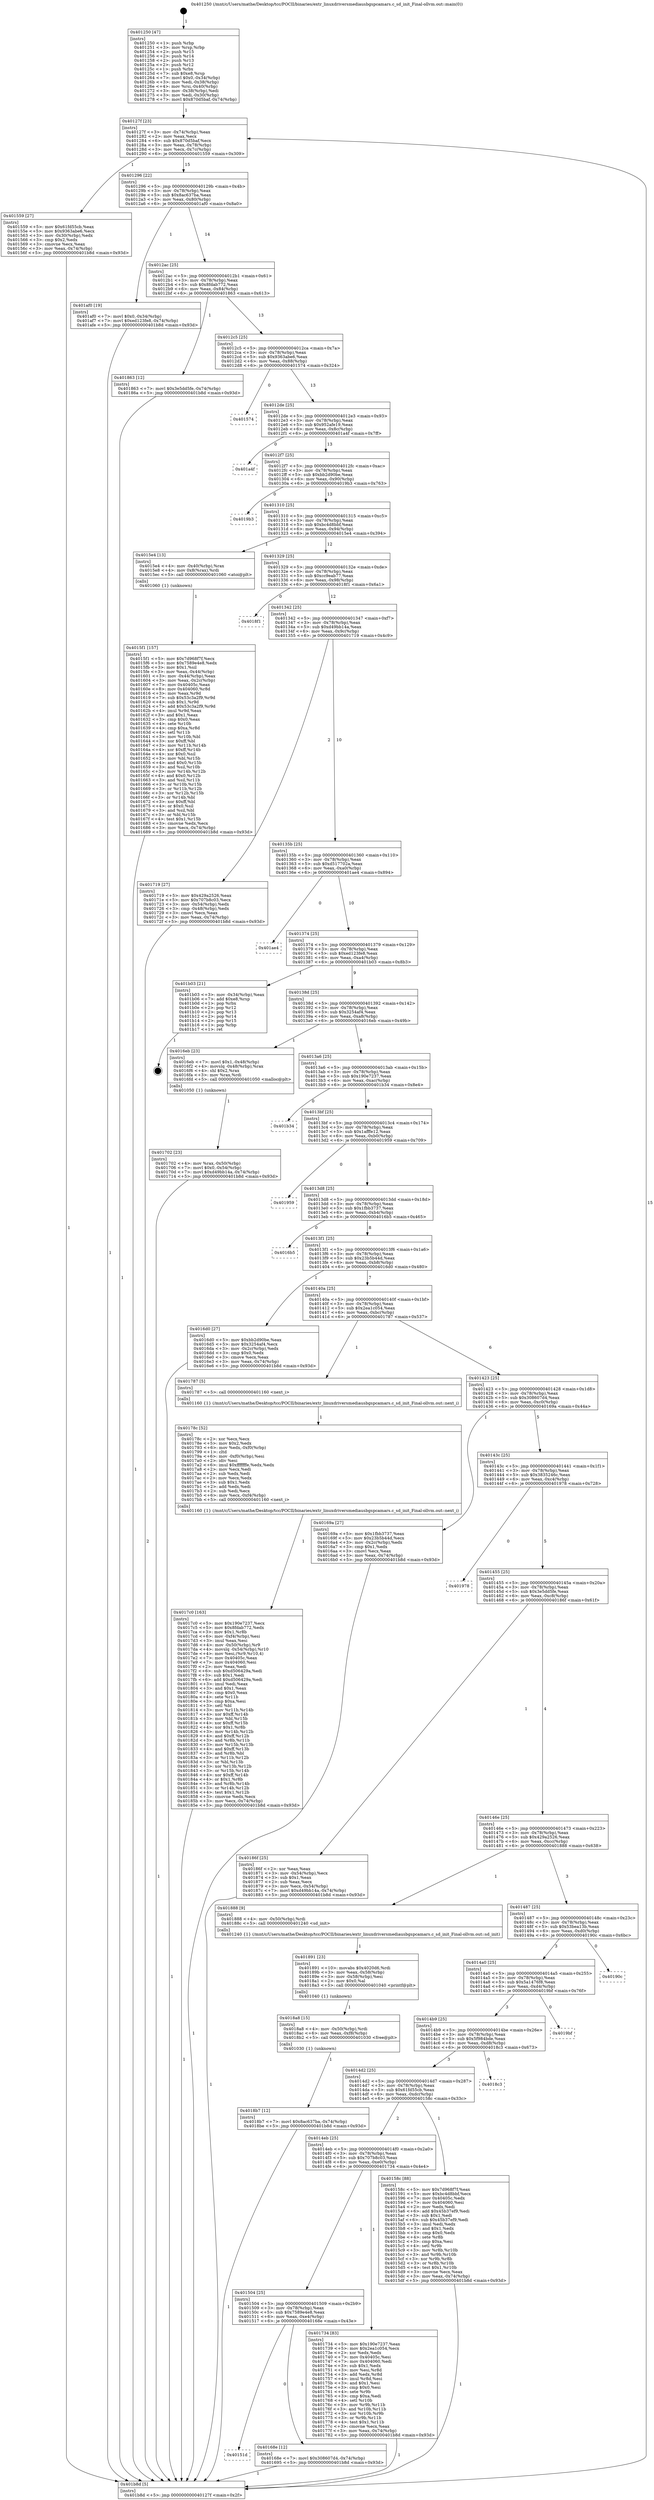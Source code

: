 digraph "0x401250" {
  label = "0x401250 (/mnt/c/Users/mathe/Desktop/tcc/POCII/binaries/extr_linuxdriversmediausbgspcamars.c_sd_init_Final-ollvm.out::main(0))"
  labelloc = "t"
  node[shape=record]

  Entry [label="",width=0.3,height=0.3,shape=circle,fillcolor=black,style=filled]
  "0x40127f" [label="{
     0x40127f [23]\l
     | [instrs]\l
     &nbsp;&nbsp;0x40127f \<+3\>: mov -0x74(%rbp),%eax\l
     &nbsp;&nbsp;0x401282 \<+2\>: mov %eax,%ecx\l
     &nbsp;&nbsp;0x401284 \<+6\>: sub $0x870d5baf,%ecx\l
     &nbsp;&nbsp;0x40128a \<+3\>: mov %eax,-0x78(%rbp)\l
     &nbsp;&nbsp;0x40128d \<+3\>: mov %ecx,-0x7c(%rbp)\l
     &nbsp;&nbsp;0x401290 \<+6\>: je 0000000000401559 \<main+0x309\>\l
  }"]
  "0x401559" [label="{
     0x401559 [27]\l
     | [instrs]\l
     &nbsp;&nbsp;0x401559 \<+5\>: mov $0x61fd55cb,%eax\l
     &nbsp;&nbsp;0x40155e \<+5\>: mov $0x9363abe6,%ecx\l
     &nbsp;&nbsp;0x401563 \<+3\>: mov -0x30(%rbp),%edx\l
     &nbsp;&nbsp;0x401566 \<+3\>: cmp $0x2,%edx\l
     &nbsp;&nbsp;0x401569 \<+3\>: cmovne %ecx,%eax\l
     &nbsp;&nbsp;0x40156c \<+3\>: mov %eax,-0x74(%rbp)\l
     &nbsp;&nbsp;0x40156f \<+5\>: jmp 0000000000401b8d \<main+0x93d\>\l
  }"]
  "0x401296" [label="{
     0x401296 [22]\l
     | [instrs]\l
     &nbsp;&nbsp;0x401296 \<+5\>: jmp 000000000040129b \<main+0x4b\>\l
     &nbsp;&nbsp;0x40129b \<+3\>: mov -0x78(%rbp),%eax\l
     &nbsp;&nbsp;0x40129e \<+5\>: sub $0x8ac637ba,%eax\l
     &nbsp;&nbsp;0x4012a3 \<+3\>: mov %eax,-0x80(%rbp)\l
     &nbsp;&nbsp;0x4012a6 \<+6\>: je 0000000000401af0 \<main+0x8a0\>\l
  }"]
  "0x401b8d" [label="{
     0x401b8d [5]\l
     | [instrs]\l
     &nbsp;&nbsp;0x401b8d \<+5\>: jmp 000000000040127f \<main+0x2f\>\l
  }"]
  "0x401250" [label="{
     0x401250 [47]\l
     | [instrs]\l
     &nbsp;&nbsp;0x401250 \<+1\>: push %rbp\l
     &nbsp;&nbsp;0x401251 \<+3\>: mov %rsp,%rbp\l
     &nbsp;&nbsp;0x401254 \<+2\>: push %r15\l
     &nbsp;&nbsp;0x401256 \<+2\>: push %r14\l
     &nbsp;&nbsp;0x401258 \<+2\>: push %r13\l
     &nbsp;&nbsp;0x40125a \<+2\>: push %r12\l
     &nbsp;&nbsp;0x40125c \<+1\>: push %rbx\l
     &nbsp;&nbsp;0x40125d \<+7\>: sub $0xe8,%rsp\l
     &nbsp;&nbsp;0x401264 \<+7\>: movl $0x0,-0x34(%rbp)\l
     &nbsp;&nbsp;0x40126b \<+3\>: mov %edi,-0x38(%rbp)\l
     &nbsp;&nbsp;0x40126e \<+4\>: mov %rsi,-0x40(%rbp)\l
     &nbsp;&nbsp;0x401272 \<+3\>: mov -0x38(%rbp),%edi\l
     &nbsp;&nbsp;0x401275 \<+3\>: mov %edi,-0x30(%rbp)\l
     &nbsp;&nbsp;0x401278 \<+7\>: movl $0x870d5baf,-0x74(%rbp)\l
  }"]
  Exit [label="",width=0.3,height=0.3,shape=circle,fillcolor=black,style=filled,peripheries=2]
  "0x401af0" [label="{
     0x401af0 [19]\l
     | [instrs]\l
     &nbsp;&nbsp;0x401af0 \<+7\>: movl $0x0,-0x34(%rbp)\l
     &nbsp;&nbsp;0x401af7 \<+7\>: movl $0xed123fe8,-0x74(%rbp)\l
     &nbsp;&nbsp;0x401afe \<+5\>: jmp 0000000000401b8d \<main+0x93d\>\l
  }"]
  "0x4012ac" [label="{
     0x4012ac [25]\l
     | [instrs]\l
     &nbsp;&nbsp;0x4012ac \<+5\>: jmp 00000000004012b1 \<main+0x61\>\l
     &nbsp;&nbsp;0x4012b1 \<+3\>: mov -0x78(%rbp),%eax\l
     &nbsp;&nbsp;0x4012b4 \<+5\>: sub $0x8fdab772,%eax\l
     &nbsp;&nbsp;0x4012b9 \<+6\>: mov %eax,-0x84(%rbp)\l
     &nbsp;&nbsp;0x4012bf \<+6\>: je 0000000000401863 \<main+0x613\>\l
  }"]
  "0x4018b7" [label="{
     0x4018b7 [12]\l
     | [instrs]\l
     &nbsp;&nbsp;0x4018b7 \<+7\>: movl $0x8ac637ba,-0x74(%rbp)\l
     &nbsp;&nbsp;0x4018be \<+5\>: jmp 0000000000401b8d \<main+0x93d\>\l
  }"]
  "0x401863" [label="{
     0x401863 [12]\l
     | [instrs]\l
     &nbsp;&nbsp;0x401863 \<+7\>: movl $0x3e5dd5fe,-0x74(%rbp)\l
     &nbsp;&nbsp;0x40186a \<+5\>: jmp 0000000000401b8d \<main+0x93d\>\l
  }"]
  "0x4012c5" [label="{
     0x4012c5 [25]\l
     | [instrs]\l
     &nbsp;&nbsp;0x4012c5 \<+5\>: jmp 00000000004012ca \<main+0x7a\>\l
     &nbsp;&nbsp;0x4012ca \<+3\>: mov -0x78(%rbp),%eax\l
     &nbsp;&nbsp;0x4012cd \<+5\>: sub $0x9363abe6,%eax\l
     &nbsp;&nbsp;0x4012d2 \<+6\>: mov %eax,-0x88(%rbp)\l
     &nbsp;&nbsp;0x4012d8 \<+6\>: je 0000000000401574 \<main+0x324\>\l
  }"]
  "0x4018a8" [label="{
     0x4018a8 [15]\l
     | [instrs]\l
     &nbsp;&nbsp;0x4018a8 \<+4\>: mov -0x50(%rbp),%rdi\l
     &nbsp;&nbsp;0x4018ac \<+6\>: mov %eax,-0xf8(%rbp)\l
     &nbsp;&nbsp;0x4018b2 \<+5\>: call 0000000000401030 \<free@plt\>\l
     | [calls]\l
     &nbsp;&nbsp;0x401030 \{1\} (unknown)\l
  }"]
  "0x401574" [label="{
     0x401574\l
  }", style=dashed]
  "0x4012de" [label="{
     0x4012de [25]\l
     | [instrs]\l
     &nbsp;&nbsp;0x4012de \<+5\>: jmp 00000000004012e3 \<main+0x93\>\l
     &nbsp;&nbsp;0x4012e3 \<+3\>: mov -0x78(%rbp),%eax\l
     &nbsp;&nbsp;0x4012e6 \<+5\>: sub $0x952afe19,%eax\l
     &nbsp;&nbsp;0x4012eb \<+6\>: mov %eax,-0x8c(%rbp)\l
     &nbsp;&nbsp;0x4012f1 \<+6\>: je 0000000000401a4f \<main+0x7ff\>\l
  }"]
  "0x401891" [label="{
     0x401891 [23]\l
     | [instrs]\l
     &nbsp;&nbsp;0x401891 \<+10\>: movabs $0x4020d6,%rdi\l
     &nbsp;&nbsp;0x40189b \<+3\>: mov %eax,-0x58(%rbp)\l
     &nbsp;&nbsp;0x40189e \<+3\>: mov -0x58(%rbp),%esi\l
     &nbsp;&nbsp;0x4018a1 \<+2\>: mov $0x0,%al\l
     &nbsp;&nbsp;0x4018a3 \<+5\>: call 0000000000401040 \<printf@plt\>\l
     | [calls]\l
     &nbsp;&nbsp;0x401040 \{1\} (unknown)\l
  }"]
  "0x401a4f" [label="{
     0x401a4f\l
  }", style=dashed]
  "0x4012f7" [label="{
     0x4012f7 [25]\l
     | [instrs]\l
     &nbsp;&nbsp;0x4012f7 \<+5\>: jmp 00000000004012fc \<main+0xac\>\l
     &nbsp;&nbsp;0x4012fc \<+3\>: mov -0x78(%rbp),%eax\l
     &nbsp;&nbsp;0x4012ff \<+5\>: sub $0xbb2d90be,%eax\l
     &nbsp;&nbsp;0x401304 \<+6\>: mov %eax,-0x90(%rbp)\l
     &nbsp;&nbsp;0x40130a \<+6\>: je 00000000004019b3 \<main+0x763\>\l
  }"]
  "0x4017c0" [label="{
     0x4017c0 [163]\l
     | [instrs]\l
     &nbsp;&nbsp;0x4017c0 \<+5\>: mov $0x190e7237,%ecx\l
     &nbsp;&nbsp;0x4017c5 \<+5\>: mov $0x8fdab772,%edx\l
     &nbsp;&nbsp;0x4017ca \<+3\>: mov $0x1,%r8b\l
     &nbsp;&nbsp;0x4017cd \<+6\>: mov -0xf4(%rbp),%esi\l
     &nbsp;&nbsp;0x4017d3 \<+3\>: imul %eax,%esi\l
     &nbsp;&nbsp;0x4017d6 \<+4\>: mov -0x50(%rbp),%r9\l
     &nbsp;&nbsp;0x4017da \<+4\>: movslq -0x54(%rbp),%r10\l
     &nbsp;&nbsp;0x4017de \<+4\>: mov %esi,(%r9,%r10,4)\l
     &nbsp;&nbsp;0x4017e2 \<+7\>: mov 0x40405c,%eax\l
     &nbsp;&nbsp;0x4017e9 \<+7\>: mov 0x404060,%esi\l
     &nbsp;&nbsp;0x4017f0 \<+2\>: mov %eax,%edi\l
     &nbsp;&nbsp;0x4017f2 \<+6\>: sub $0xd506429a,%edi\l
     &nbsp;&nbsp;0x4017f8 \<+3\>: sub $0x1,%edi\l
     &nbsp;&nbsp;0x4017fb \<+6\>: add $0xd506429a,%edi\l
     &nbsp;&nbsp;0x401801 \<+3\>: imul %edi,%eax\l
     &nbsp;&nbsp;0x401804 \<+3\>: and $0x1,%eax\l
     &nbsp;&nbsp;0x401807 \<+3\>: cmp $0x0,%eax\l
     &nbsp;&nbsp;0x40180a \<+4\>: sete %r11b\l
     &nbsp;&nbsp;0x40180e \<+3\>: cmp $0xa,%esi\l
     &nbsp;&nbsp;0x401811 \<+3\>: setl %bl\l
     &nbsp;&nbsp;0x401814 \<+3\>: mov %r11b,%r14b\l
     &nbsp;&nbsp;0x401817 \<+4\>: xor $0xff,%r14b\l
     &nbsp;&nbsp;0x40181b \<+3\>: mov %bl,%r15b\l
     &nbsp;&nbsp;0x40181e \<+4\>: xor $0xff,%r15b\l
     &nbsp;&nbsp;0x401822 \<+4\>: xor $0x1,%r8b\l
     &nbsp;&nbsp;0x401826 \<+3\>: mov %r14b,%r12b\l
     &nbsp;&nbsp;0x401829 \<+4\>: and $0xff,%r12b\l
     &nbsp;&nbsp;0x40182d \<+3\>: and %r8b,%r11b\l
     &nbsp;&nbsp;0x401830 \<+3\>: mov %r15b,%r13b\l
     &nbsp;&nbsp;0x401833 \<+4\>: and $0xff,%r13b\l
     &nbsp;&nbsp;0x401837 \<+3\>: and %r8b,%bl\l
     &nbsp;&nbsp;0x40183a \<+3\>: or %r11b,%r12b\l
     &nbsp;&nbsp;0x40183d \<+3\>: or %bl,%r13b\l
     &nbsp;&nbsp;0x401840 \<+3\>: xor %r13b,%r12b\l
     &nbsp;&nbsp;0x401843 \<+3\>: or %r15b,%r14b\l
     &nbsp;&nbsp;0x401846 \<+4\>: xor $0xff,%r14b\l
     &nbsp;&nbsp;0x40184a \<+4\>: or $0x1,%r8b\l
     &nbsp;&nbsp;0x40184e \<+3\>: and %r8b,%r14b\l
     &nbsp;&nbsp;0x401851 \<+3\>: or %r14b,%r12b\l
     &nbsp;&nbsp;0x401854 \<+4\>: test $0x1,%r12b\l
     &nbsp;&nbsp;0x401858 \<+3\>: cmovne %edx,%ecx\l
     &nbsp;&nbsp;0x40185b \<+3\>: mov %ecx,-0x74(%rbp)\l
     &nbsp;&nbsp;0x40185e \<+5\>: jmp 0000000000401b8d \<main+0x93d\>\l
  }"]
  "0x4019b3" [label="{
     0x4019b3\l
  }", style=dashed]
  "0x401310" [label="{
     0x401310 [25]\l
     | [instrs]\l
     &nbsp;&nbsp;0x401310 \<+5\>: jmp 0000000000401315 \<main+0xc5\>\l
     &nbsp;&nbsp;0x401315 \<+3\>: mov -0x78(%rbp),%eax\l
     &nbsp;&nbsp;0x401318 \<+5\>: sub $0xbc4d8bbf,%eax\l
     &nbsp;&nbsp;0x40131d \<+6\>: mov %eax,-0x94(%rbp)\l
     &nbsp;&nbsp;0x401323 \<+6\>: je 00000000004015e4 \<main+0x394\>\l
  }"]
  "0x40178c" [label="{
     0x40178c [52]\l
     | [instrs]\l
     &nbsp;&nbsp;0x40178c \<+2\>: xor %ecx,%ecx\l
     &nbsp;&nbsp;0x40178e \<+5\>: mov $0x2,%edx\l
     &nbsp;&nbsp;0x401793 \<+6\>: mov %edx,-0xf0(%rbp)\l
     &nbsp;&nbsp;0x401799 \<+1\>: cltd\l
     &nbsp;&nbsp;0x40179a \<+6\>: mov -0xf0(%rbp),%esi\l
     &nbsp;&nbsp;0x4017a0 \<+2\>: idiv %esi\l
     &nbsp;&nbsp;0x4017a2 \<+6\>: imul $0xfffffffe,%edx,%edx\l
     &nbsp;&nbsp;0x4017a8 \<+2\>: mov %ecx,%edi\l
     &nbsp;&nbsp;0x4017aa \<+2\>: sub %edx,%edi\l
     &nbsp;&nbsp;0x4017ac \<+2\>: mov %ecx,%edx\l
     &nbsp;&nbsp;0x4017ae \<+3\>: sub $0x1,%edx\l
     &nbsp;&nbsp;0x4017b1 \<+2\>: add %edx,%edi\l
     &nbsp;&nbsp;0x4017b3 \<+2\>: sub %edi,%ecx\l
     &nbsp;&nbsp;0x4017b5 \<+6\>: mov %ecx,-0xf4(%rbp)\l
     &nbsp;&nbsp;0x4017bb \<+5\>: call 0000000000401160 \<next_i\>\l
     | [calls]\l
     &nbsp;&nbsp;0x401160 \{1\} (/mnt/c/Users/mathe/Desktop/tcc/POCII/binaries/extr_linuxdriversmediausbgspcamars.c_sd_init_Final-ollvm.out::next_i)\l
  }"]
  "0x4015e4" [label="{
     0x4015e4 [13]\l
     | [instrs]\l
     &nbsp;&nbsp;0x4015e4 \<+4\>: mov -0x40(%rbp),%rax\l
     &nbsp;&nbsp;0x4015e8 \<+4\>: mov 0x8(%rax),%rdi\l
     &nbsp;&nbsp;0x4015ec \<+5\>: call 0000000000401060 \<atoi@plt\>\l
     | [calls]\l
     &nbsp;&nbsp;0x401060 \{1\} (unknown)\l
  }"]
  "0x401329" [label="{
     0x401329 [25]\l
     | [instrs]\l
     &nbsp;&nbsp;0x401329 \<+5\>: jmp 000000000040132e \<main+0xde\>\l
     &nbsp;&nbsp;0x40132e \<+3\>: mov -0x78(%rbp),%eax\l
     &nbsp;&nbsp;0x401331 \<+5\>: sub $0xcc9eab77,%eax\l
     &nbsp;&nbsp;0x401336 \<+6\>: mov %eax,-0x98(%rbp)\l
     &nbsp;&nbsp;0x40133c \<+6\>: je 00000000004018f1 \<main+0x6a1\>\l
  }"]
  "0x401702" [label="{
     0x401702 [23]\l
     | [instrs]\l
     &nbsp;&nbsp;0x401702 \<+4\>: mov %rax,-0x50(%rbp)\l
     &nbsp;&nbsp;0x401706 \<+7\>: movl $0x0,-0x54(%rbp)\l
     &nbsp;&nbsp;0x40170d \<+7\>: movl $0xd49bb14a,-0x74(%rbp)\l
     &nbsp;&nbsp;0x401714 \<+5\>: jmp 0000000000401b8d \<main+0x93d\>\l
  }"]
  "0x4018f1" [label="{
     0x4018f1\l
  }", style=dashed]
  "0x401342" [label="{
     0x401342 [25]\l
     | [instrs]\l
     &nbsp;&nbsp;0x401342 \<+5\>: jmp 0000000000401347 \<main+0xf7\>\l
     &nbsp;&nbsp;0x401347 \<+3\>: mov -0x78(%rbp),%eax\l
     &nbsp;&nbsp;0x40134a \<+5\>: sub $0xd49bb14a,%eax\l
     &nbsp;&nbsp;0x40134f \<+6\>: mov %eax,-0x9c(%rbp)\l
     &nbsp;&nbsp;0x401355 \<+6\>: je 0000000000401719 \<main+0x4c9\>\l
  }"]
  "0x40151d" [label="{
     0x40151d\l
  }", style=dashed]
  "0x401719" [label="{
     0x401719 [27]\l
     | [instrs]\l
     &nbsp;&nbsp;0x401719 \<+5\>: mov $0x429a2526,%eax\l
     &nbsp;&nbsp;0x40171e \<+5\>: mov $0x707b8c03,%ecx\l
     &nbsp;&nbsp;0x401723 \<+3\>: mov -0x54(%rbp),%edx\l
     &nbsp;&nbsp;0x401726 \<+3\>: cmp -0x48(%rbp),%edx\l
     &nbsp;&nbsp;0x401729 \<+3\>: cmovl %ecx,%eax\l
     &nbsp;&nbsp;0x40172c \<+3\>: mov %eax,-0x74(%rbp)\l
     &nbsp;&nbsp;0x40172f \<+5\>: jmp 0000000000401b8d \<main+0x93d\>\l
  }"]
  "0x40135b" [label="{
     0x40135b [25]\l
     | [instrs]\l
     &nbsp;&nbsp;0x40135b \<+5\>: jmp 0000000000401360 \<main+0x110\>\l
     &nbsp;&nbsp;0x401360 \<+3\>: mov -0x78(%rbp),%eax\l
     &nbsp;&nbsp;0x401363 \<+5\>: sub $0xd517702a,%eax\l
     &nbsp;&nbsp;0x401368 \<+6\>: mov %eax,-0xa0(%rbp)\l
     &nbsp;&nbsp;0x40136e \<+6\>: je 0000000000401ae4 \<main+0x894\>\l
  }"]
  "0x40168e" [label="{
     0x40168e [12]\l
     | [instrs]\l
     &nbsp;&nbsp;0x40168e \<+7\>: movl $0x308607d4,-0x74(%rbp)\l
     &nbsp;&nbsp;0x401695 \<+5\>: jmp 0000000000401b8d \<main+0x93d\>\l
  }"]
  "0x401ae4" [label="{
     0x401ae4\l
  }", style=dashed]
  "0x401374" [label="{
     0x401374 [25]\l
     | [instrs]\l
     &nbsp;&nbsp;0x401374 \<+5\>: jmp 0000000000401379 \<main+0x129\>\l
     &nbsp;&nbsp;0x401379 \<+3\>: mov -0x78(%rbp),%eax\l
     &nbsp;&nbsp;0x40137c \<+5\>: sub $0xed123fe8,%eax\l
     &nbsp;&nbsp;0x401381 \<+6\>: mov %eax,-0xa4(%rbp)\l
     &nbsp;&nbsp;0x401387 \<+6\>: je 0000000000401b03 \<main+0x8b3\>\l
  }"]
  "0x401504" [label="{
     0x401504 [25]\l
     | [instrs]\l
     &nbsp;&nbsp;0x401504 \<+5\>: jmp 0000000000401509 \<main+0x2b9\>\l
     &nbsp;&nbsp;0x401509 \<+3\>: mov -0x78(%rbp),%eax\l
     &nbsp;&nbsp;0x40150c \<+5\>: sub $0x7589e4e8,%eax\l
     &nbsp;&nbsp;0x401511 \<+6\>: mov %eax,-0xe4(%rbp)\l
     &nbsp;&nbsp;0x401517 \<+6\>: je 000000000040168e \<main+0x43e\>\l
  }"]
  "0x401b03" [label="{
     0x401b03 [21]\l
     | [instrs]\l
     &nbsp;&nbsp;0x401b03 \<+3\>: mov -0x34(%rbp),%eax\l
     &nbsp;&nbsp;0x401b06 \<+7\>: add $0xe8,%rsp\l
     &nbsp;&nbsp;0x401b0d \<+1\>: pop %rbx\l
     &nbsp;&nbsp;0x401b0e \<+2\>: pop %r12\l
     &nbsp;&nbsp;0x401b10 \<+2\>: pop %r13\l
     &nbsp;&nbsp;0x401b12 \<+2\>: pop %r14\l
     &nbsp;&nbsp;0x401b14 \<+2\>: pop %r15\l
     &nbsp;&nbsp;0x401b16 \<+1\>: pop %rbp\l
     &nbsp;&nbsp;0x401b17 \<+1\>: ret\l
  }"]
  "0x40138d" [label="{
     0x40138d [25]\l
     | [instrs]\l
     &nbsp;&nbsp;0x40138d \<+5\>: jmp 0000000000401392 \<main+0x142\>\l
     &nbsp;&nbsp;0x401392 \<+3\>: mov -0x78(%rbp),%eax\l
     &nbsp;&nbsp;0x401395 \<+5\>: sub $0x3254af4,%eax\l
     &nbsp;&nbsp;0x40139a \<+6\>: mov %eax,-0xa8(%rbp)\l
     &nbsp;&nbsp;0x4013a0 \<+6\>: je 00000000004016eb \<main+0x49b\>\l
  }"]
  "0x401734" [label="{
     0x401734 [83]\l
     | [instrs]\l
     &nbsp;&nbsp;0x401734 \<+5\>: mov $0x190e7237,%eax\l
     &nbsp;&nbsp;0x401739 \<+5\>: mov $0x2ea1c054,%ecx\l
     &nbsp;&nbsp;0x40173e \<+2\>: xor %edx,%edx\l
     &nbsp;&nbsp;0x401740 \<+7\>: mov 0x40405c,%esi\l
     &nbsp;&nbsp;0x401747 \<+7\>: mov 0x404060,%edi\l
     &nbsp;&nbsp;0x40174e \<+3\>: sub $0x1,%edx\l
     &nbsp;&nbsp;0x401751 \<+3\>: mov %esi,%r8d\l
     &nbsp;&nbsp;0x401754 \<+3\>: add %edx,%r8d\l
     &nbsp;&nbsp;0x401757 \<+4\>: imul %r8d,%esi\l
     &nbsp;&nbsp;0x40175b \<+3\>: and $0x1,%esi\l
     &nbsp;&nbsp;0x40175e \<+3\>: cmp $0x0,%esi\l
     &nbsp;&nbsp;0x401761 \<+4\>: sete %r9b\l
     &nbsp;&nbsp;0x401765 \<+3\>: cmp $0xa,%edi\l
     &nbsp;&nbsp;0x401768 \<+4\>: setl %r10b\l
     &nbsp;&nbsp;0x40176c \<+3\>: mov %r9b,%r11b\l
     &nbsp;&nbsp;0x40176f \<+3\>: and %r10b,%r11b\l
     &nbsp;&nbsp;0x401772 \<+3\>: xor %r10b,%r9b\l
     &nbsp;&nbsp;0x401775 \<+3\>: or %r9b,%r11b\l
     &nbsp;&nbsp;0x401778 \<+4\>: test $0x1,%r11b\l
     &nbsp;&nbsp;0x40177c \<+3\>: cmovne %ecx,%eax\l
     &nbsp;&nbsp;0x40177f \<+3\>: mov %eax,-0x74(%rbp)\l
     &nbsp;&nbsp;0x401782 \<+5\>: jmp 0000000000401b8d \<main+0x93d\>\l
  }"]
  "0x4016eb" [label="{
     0x4016eb [23]\l
     | [instrs]\l
     &nbsp;&nbsp;0x4016eb \<+7\>: movl $0x1,-0x48(%rbp)\l
     &nbsp;&nbsp;0x4016f2 \<+4\>: movslq -0x48(%rbp),%rax\l
     &nbsp;&nbsp;0x4016f6 \<+4\>: shl $0x2,%rax\l
     &nbsp;&nbsp;0x4016fa \<+3\>: mov %rax,%rdi\l
     &nbsp;&nbsp;0x4016fd \<+5\>: call 0000000000401050 \<malloc@plt\>\l
     | [calls]\l
     &nbsp;&nbsp;0x401050 \{1\} (unknown)\l
  }"]
  "0x4013a6" [label="{
     0x4013a6 [25]\l
     | [instrs]\l
     &nbsp;&nbsp;0x4013a6 \<+5\>: jmp 00000000004013ab \<main+0x15b\>\l
     &nbsp;&nbsp;0x4013ab \<+3\>: mov -0x78(%rbp),%eax\l
     &nbsp;&nbsp;0x4013ae \<+5\>: sub $0x190e7237,%eax\l
     &nbsp;&nbsp;0x4013b3 \<+6\>: mov %eax,-0xac(%rbp)\l
     &nbsp;&nbsp;0x4013b9 \<+6\>: je 0000000000401b34 \<main+0x8e4\>\l
  }"]
  "0x4015f1" [label="{
     0x4015f1 [157]\l
     | [instrs]\l
     &nbsp;&nbsp;0x4015f1 \<+5\>: mov $0x7d968f7f,%ecx\l
     &nbsp;&nbsp;0x4015f6 \<+5\>: mov $0x7589e4e8,%edx\l
     &nbsp;&nbsp;0x4015fb \<+3\>: mov $0x1,%sil\l
     &nbsp;&nbsp;0x4015fe \<+3\>: mov %eax,-0x44(%rbp)\l
     &nbsp;&nbsp;0x401601 \<+3\>: mov -0x44(%rbp),%eax\l
     &nbsp;&nbsp;0x401604 \<+3\>: mov %eax,-0x2c(%rbp)\l
     &nbsp;&nbsp;0x401607 \<+7\>: mov 0x40405c,%eax\l
     &nbsp;&nbsp;0x40160e \<+8\>: mov 0x404060,%r8d\l
     &nbsp;&nbsp;0x401616 \<+3\>: mov %eax,%r9d\l
     &nbsp;&nbsp;0x401619 \<+7\>: sub $0x53c3a2f9,%r9d\l
     &nbsp;&nbsp;0x401620 \<+4\>: sub $0x1,%r9d\l
     &nbsp;&nbsp;0x401624 \<+7\>: add $0x53c3a2f9,%r9d\l
     &nbsp;&nbsp;0x40162b \<+4\>: imul %r9d,%eax\l
     &nbsp;&nbsp;0x40162f \<+3\>: and $0x1,%eax\l
     &nbsp;&nbsp;0x401632 \<+3\>: cmp $0x0,%eax\l
     &nbsp;&nbsp;0x401635 \<+4\>: sete %r10b\l
     &nbsp;&nbsp;0x401639 \<+4\>: cmp $0xa,%r8d\l
     &nbsp;&nbsp;0x40163d \<+4\>: setl %r11b\l
     &nbsp;&nbsp;0x401641 \<+3\>: mov %r10b,%bl\l
     &nbsp;&nbsp;0x401644 \<+3\>: xor $0xff,%bl\l
     &nbsp;&nbsp;0x401647 \<+3\>: mov %r11b,%r14b\l
     &nbsp;&nbsp;0x40164a \<+4\>: xor $0xff,%r14b\l
     &nbsp;&nbsp;0x40164e \<+4\>: xor $0x0,%sil\l
     &nbsp;&nbsp;0x401652 \<+3\>: mov %bl,%r15b\l
     &nbsp;&nbsp;0x401655 \<+4\>: and $0x0,%r15b\l
     &nbsp;&nbsp;0x401659 \<+3\>: and %sil,%r10b\l
     &nbsp;&nbsp;0x40165c \<+3\>: mov %r14b,%r12b\l
     &nbsp;&nbsp;0x40165f \<+4\>: and $0x0,%r12b\l
     &nbsp;&nbsp;0x401663 \<+3\>: and %sil,%r11b\l
     &nbsp;&nbsp;0x401666 \<+3\>: or %r10b,%r15b\l
     &nbsp;&nbsp;0x401669 \<+3\>: or %r11b,%r12b\l
     &nbsp;&nbsp;0x40166c \<+3\>: xor %r12b,%r15b\l
     &nbsp;&nbsp;0x40166f \<+3\>: or %r14b,%bl\l
     &nbsp;&nbsp;0x401672 \<+3\>: xor $0xff,%bl\l
     &nbsp;&nbsp;0x401675 \<+4\>: or $0x0,%sil\l
     &nbsp;&nbsp;0x401679 \<+3\>: and %sil,%bl\l
     &nbsp;&nbsp;0x40167c \<+3\>: or %bl,%r15b\l
     &nbsp;&nbsp;0x40167f \<+4\>: test $0x1,%r15b\l
     &nbsp;&nbsp;0x401683 \<+3\>: cmovne %edx,%ecx\l
     &nbsp;&nbsp;0x401686 \<+3\>: mov %ecx,-0x74(%rbp)\l
     &nbsp;&nbsp;0x401689 \<+5\>: jmp 0000000000401b8d \<main+0x93d\>\l
  }"]
  "0x401b34" [label="{
     0x401b34\l
  }", style=dashed]
  "0x4013bf" [label="{
     0x4013bf [25]\l
     | [instrs]\l
     &nbsp;&nbsp;0x4013bf \<+5\>: jmp 00000000004013c4 \<main+0x174\>\l
     &nbsp;&nbsp;0x4013c4 \<+3\>: mov -0x78(%rbp),%eax\l
     &nbsp;&nbsp;0x4013c7 \<+5\>: sub $0x1afffe12,%eax\l
     &nbsp;&nbsp;0x4013cc \<+6\>: mov %eax,-0xb0(%rbp)\l
     &nbsp;&nbsp;0x4013d2 \<+6\>: je 0000000000401959 \<main+0x709\>\l
  }"]
  "0x4014eb" [label="{
     0x4014eb [25]\l
     | [instrs]\l
     &nbsp;&nbsp;0x4014eb \<+5\>: jmp 00000000004014f0 \<main+0x2a0\>\l
     &nbsp;&nbsp;0x4014f0 \<+3\>: mov -0x78(%rbp),%eax\l
     &nbsp;&nbsp;0x4014f3 \<+5\>: sub $0x707b8c03,%eax\l
     &nbsp;&nbsp;0x4014f8 \<+6\>: mov %eax,-0xe0(%rbp)\l
     &nbsp;&nbsp;0x4014fe \<+6\>: je 0000000000401734 \<main+0x4e4\>\l
  }"]
  "0x401959" [label="{
     0x401959\l
  }", style=dashed]
  "0x4013d8" [label="{
     0x4013d8 [25]\l
     | [instrs]\l
     &nbsp;&nbsp;0x4013d8 \<+5\>: jmp 00000000004013dd \<main+0x18d\>\l
     &nbsp;&nbsp;0x4013dd \<+3\>: mov -0x78(%rbp),%eax\l
     &nbsp;&nbsp;0x4013e0 \<+5\>: sub $0x1fbb3737,%eax\l
     &nbsp;&nbsp;0x4013e5 \<+6\>: mov %eax,-0xb4(%rbp)\l
     &nbsp;&nbsp;0x4013eb \<+6\>: je 00000000004016b5 \<main+0x465\>\l
  }"]
  "0x40158c" [label="{
     0x40158c [88]\l
     | [instrs]\l
     &nbsp;&nbsp;0x40158c \<+5\>: mov $0x7d968f7f,%eax\l
     &nbsp;&nbsp;0x401591 \<+5\>: mov $0xbc4d8bbf,%ecx\l
     &nbsp;&nbsp;0x401596 \<+7\>: mov 0x40405c,%edx\l
     &nbsp;&nbsp;0x40159d \<+7\>: mov 0x404060,%esi\l
     &nbsp;&nbsp;0x4015a4 \<+2\>: mov %edx,%edi\l
     &nbsp;&nbsp;0x4015a6 \<+6\>: add $0x45b37ef9,%edi\l
     &nbsp;&nbsp;0x4015ac \<+3\>: sub $0x1,%edi\l
     &nbsp;&nbsp;0x4015af \<+6\>: sub $0x45b37ef9,%edi\l
     &nbsp;&nbsp;0x4015b5 \<+3\>: imul %edi,%edx\l
     &nbsp;&nbsp;0x4015b8 \<+3\>: and $0x1,%edx\l
     &nbsp;&nbsp;0x4015bb \<+3\>: cmp $0x0,%edx\l
     &nbsp;&nbsp;0x4015be \<+4\>: sete %r8b\l
     &nbsp;&nbsp;0x4015c2 \<+3\>: cmp $0xa,%esi\l
     &nbsp;&nbsp;0x4015c5 \<+4\>: setl %r9b\l
     &nbsp;&nbsp;0x4015c9 \<+3\>: mov %r8b,%r10b\l
     &nbsp;&nbsp;0x4015cc \<+3\>: and %r9b,%r10b\l
     &nbsp;&nbsp;0x4015cf \<+3\>: xor %r9b,%r8b\l
     &nbsp;&nbsp;0x4015d2 \<+3\>: or %r8b,%r10b\l
     &nbsp;&nbsp;0x4015d5 \<+4\>: test $0x1,%r10b\l
     &nbsp;&nbsp;0x4015d9 \<+3\>: cmovne %ecx,%eax\l
     &nbsp;&nbsp;0x4015dc \<+3\>: mov %eax,-0x74(%rbp)\l
     &nbsp;&nbsp;0x4015df \<+5\>: jmp 0000000000401b8d \<main+0x93d\>\l
  }"]
  "0x4016b5" [label="{
     0x4016b5\l
  }", style=dashed]
  "0x4013f1" [label="{
     0x4013f1 [25]\l
     | [instrs]\l
     &nbsp;&nbsp;0x4013f1 \<+5\>: jmp 00000000004013f6 \<main+0x1a6\>\l
     &nbsp;&nbsp;0x4013f6 \<+3\>: mov -0x78(%rbp),%eax\l
     &nbsp;&nbsp;0x4013f9 \<+5\>: sub $0x23b5b44d,%eax\l
     &nbsp;&nbsp;0x4013fe \<+6\>: mov %eax,-0xb8(%rbp)\l
     &nbsp;&nbsp;0x401404 \<+6\>: je 00000000004016d0 \<main+0x480\>\l
  }"]
  "0x4014d2" [label="{
     0x4014d2 [25]\l
     | [instrs]\l
     &nbsp;&nbsp;0x4014d2 \<+5\>: jmp 00000000004014d7 \<main+0x287\>\l
     &nbsp;&nbsp;0x4014d7 \<+3\>: mov -0x78(%rbp),%eax\l
     &nbsp;&nbsp;0x4014da \<+5\>: sub $0x61fd55cb,%eax\l
     &nbsp;&nbsp;0x4014df \<+6\>: mov %eax,-0xdc(%rbp)\l
     &nbsp;&nbsp;0x4014e5 \<+6\>: je 000000000040158c \<main+0x33c\>\l
  }"]
  "0x4016d0" [label="{
     0x4016d0 [27]\l
     | [instrs]\l
     &nbsp;&nbsp;0x4016d0 \<+5\>: mov $0xbb2d90be,%eax\l
     &nbsp;&nbsp;0x4016d5 \<+5\>: mov $0x3254af4,%ecx\l
     &nbsp;&nbsp;0x4016da \<+3\>: mov -0x2c(%rbp),%edx\l
     &nbsp;&nbsp;0x4016dd \<+3\>: cmp $0x0,%edx\l
     &nbsp;&nbsp;0x4016e0 \<+3\>: cmove %ecx,%eax\l
     &nbsp;&nbsp;0x4016e3 \<+3\>: mov %eax,-0x74(%rbp)\l
     &nbsp;&nbsp;0x4016e6 \<+5\>: jmp 0000000000401b8d \<main+0x93d\>\l
  }"]
  "0x40140a" [label="{
     0x40140a [25]\l
     | [instrs]\l
     &nbsp;&nbsp;0x40140a \<+5\>: jmp 000000000040140f \<main+0x1bf\>\l
     &nbsp;&nbsp;0x40140f \<+3\>: mov -0x78(%rbp),%eax\l
     &nbsp;&nbsp;0x401412 \<+5\>: sub $0x2ea1c054,%eax\l
     &nbsp;&nbsp;0x401417 \<+6\>: mov %eax,-0xbc(%rbp)\l
     &nbsp;&nbsp;0x40141d \<+6\>: je 0000000000401787 \<main+0x537\>\l
  }"]
  "0x4018c3" [label="{
     0x4018c3\l
  }", style=dashed]
  "0x401787" [label="{
     0x401787 [5]\l
     | [instrs]\l
     &nbsp;&nbsp;0x401787 \<+5\>: call 0000000000401160 \<next_i\>\l
     | [calls]\l
     &nbsp;&nbsp;0x401160 \{1\} (/mnt/c/Users/mathe/Desktop/tcc/POCII/binaries/extr_linuxdriversmediausbgspcamars.c_sd_init_Final-ollvm.out::next_i)\l
  }"]
  "0x401423" [label="{
     0x401423 [25]\l
     | [instrs]\l
     &nbsp;&nbsp;0x401423 \<+5\>: jmp 0000000000401428 \<main+0x1d8\>\l
     &nbsp;&nbsp;0x401428 \<+3\>: mov -0x78(%rbp),%eax\l
     &nbsp;&nbsp;0x40142b \<+5\>: sub $0x308607d4,%eax\l
     &nbsp;&nbsp;0x401430 \<+6\>: mov %eax,-0xc0(%rbp)\l
     &nbsp;&nbsp;0x401436 \<+6\>: je 000000000040169a \<main+0x44a\>\l
  }"]
  "0x4014b9" [label="{
     0x4014b9 [25]\l
     | [instrs]\l
     &nbsp;&nbsp;0x4014b9 \<+5\>: jmp 00000000004014be \<main+0x26e\>\l
     &nbsp;&nbsp;0x4014be \<+3\>: mov -0x78(%rbp),%eax\l
     &nbsp;&nbsp;0x4014c1 \<+5\>: sub $0x5f984bde,%eax\l
     &nbsp;&nbsp;0x4014c6 \<+6\>: mov %eax,-0xd8(%rbp)\l
     &nbsp;&nbsp;0x4014cc \<+6\>: je 00000000004018c3 \<main+0x673\>\l
  }"]
  "0x40169a" [label="{
     0x40169a [27]\l
     | [instrs]\l
     &nbsp;&nbsp;0x40169a \<+5\>: mov $0x1fbb3737,%eax\l
     &nbsp;&nbsp;0x40169f \<+5\>: mov $0x23b5b44d,%ecx\l
     &nbsp;&nbsp;0x4016a4 \<+3\>: mov -0x2c(%rbp),%edx\l
     &nbsp;&nbsp;0x4016a7 \<+3\>: cmp $0x1,%edx\l
     &nbsp;&nbsp;0x4016aa \<+3\>: cmovl %ecx,%eax\l
     &nbsp;&nbsp;0x4016ad \<+3\>: mov %eax,-0x74(%rbp)\l
     &nbsp;&nbsp;0x4016b0 \<+5\>: jmp 0000000000401b8d \<main+0x93d\>\l
  }"]
  "0x40143c" [label="{
     0x40143c [25]\l
     | [instrs]\l
     &nbsp;&nbsp;0x40143c \<+5\>: jmp 0000000000401441 \<main+0x1f1\>\l
     &nbsp;&nbsp;0x401441 \<+3\>: mov -0x78(%rbp),%eax\l
     &nbsp;&nbsp;0x401444 \<+5\>: sub $0x3835246c,%eax\l
     &nbsp;&nbsp;0x401449 \<+6\>: mov %eax,-0xc4(%rbp)\l
     &nbsp;&nbsp;0x40144f \<+6\>: je 0000000000401978 \<main+0x728\>\l
  }"]
  "0x4019bf" [label="{
     0x4019bf\l
  }", style=dashed]
  "0x401978" [label="{
     0x401978\l
  }", style=dashed]
  "0x401455" [label="{
     0x401455 [25]\l
     | [instrs]\l
     &nbsp;&nbsp;0x401455 \<+5\>: jmp 000000000040145a \<main+0x20a\>\l
     &nbsp;&nbsp;0x40145a \<+3\>: mov -0x78(%rbp),%eax\l
     &nbsp;&nbsp;0x40145d \<+5\>: sub $0x3e5dd5fe,%eax\l
     &nbsp;&nbsp;0x401462 \<+6\>: mov %eax,-0xc8(%rbp)\l
     &nbsp;&nbsp;0x401468 \<+6\>: je 000000000040186f \<main+0x61f\>\l
  }"]
  "0x4014a0" [label="{
     0x4014a0 [25]\l
     | [instrs]\l
     &nbsp;&nbsp;0x4014a0 \<+5\>: jmp 00000000004014a5 \<main+0x255\>\l
     &nbsp;&nbsp;0x4014a5 \<+3\>: mov -0x78(%rbp),%eax\l
     &nbsp;&nbsp;0x4014a8 \<+5\>: sub $0x5a1476f8,%eax\l
     &nbsp;&nbsp;0x4014ad \<+6\>: mov %eax,-0xd4(%rbp)\l
     &nbsp;&nbsp;0x4014b3 \<+6\>: je 00000000004019bf \<main+0x76f\>\l
  }"]
  "0x40186f" [label="{
     0x40186f [25]\l
     | [instrs]\l
     &nbsp;&nbsp;0x40186f \<+2\>: xor %eax,%eax\l
     &nbsp;&nbsp;0x401871 \<+3\>: mov -0x54(%rbp),%ecx\l
     &nbsp;&nbsp;0x401874 \<+3\>: sub $0x1,%eax\l
     &nbsp;&nbsp;0x401877 \<+2\>: sub %eax,%ecx\l
     &nbsp;&nbsp;0x401879 \<+3\>: mov %ecx,-0x54(%rbp)\l
     &nbsp;&nbsp;0x40187c \<+7\>: movl $0xd49bb14a,-0x74(%rbp)\l
     &nbsp;&nbsp;0x401883 \<+5\>: jmp 0000000000401b8d \<main+0x93d\>\l
  }"]
  "0x40146e" [label="{
     0x40146e [25]\l
     | [instrs]\l
     &nbsp;&nbsp;0x40146e \<+5\>: jmp 0000000000401473 \<main+0x223\>\l
     &nbsp;&nbsp;0x401473 \<+3\>: mov -0x78(%rbp),%eax\l
     &nbsp;&nbsp;0x401476 \<+5\>: sub $0x429a2526,%eax\l
     &nbsp;&nbsp;0x40147b \<+6\>: mov %eax,-0xcc(%rbp)\l
     &nbsp;&nbsp;0x401481 \<+6\>: je 0000000000401888 \<main+0x638\>\l
  }"]
  "0x40190c" [label="{
     0x40190c\l
  }", style=dashed]
  "0x401888" [label="{
     0x401888 [9]\l
     | [instrs]\l
     &nbsp;&nbsp;0x401888 \<+4\>: mov -0x50(%rbp),%rdi\l
     &nbsp;&nbsp;0x40188c \<+5\>: call 0000000000401240 \<sd_init\>\l
     | [calls]\l
     &nbsp;&nbsp;0x401240 \{1\} (/mnt/c/Users/mathe/Desktop/tcc/POCII/binaries/extr_linuxdriversmediausbgspcamars.c_sd_init_Final-ollvm.out::sd_init)\l
  }"]
  "0x401487" [label="{
     0x401487 [25]\l
     | [instrs]\l
     &nbsp;&nbsp;0x401487 \<+5\>: jmp 000000000040148c \<main+0x23c\>\l
     &nbsp;&nbsp;0x40148c \<+3\>: mov -0x78(%rbp),%eax\l
     &nbsp;&nbsp;0x40148f \<+5\>: sub $0x53bea13b,%eax\l
     &nbsp;&nbsp;0x401494 \<+6\>: mov %eax,-0xd0(%rbp)\l
     &nbsp;&nbsp;0x40149a \<+6\>: je 000000000040190c \<main+0x6bc\>\l
  }"]
  Entry -> "0x401250" [label=" 1"]
  "0x40127f" -> "0x401559" [label=" 1"]
  "0x40127f" -> "0x401296" [label=" 15"]
  "0x401559" -> "0x401b8d" [label=" 1"]
  "0x401250" -> "0x40127f" [label=" 1"]
  "0x401b8d" -> "0x40127f" [label=" 15"]
  "0x401b03" -> Exit [label=" 1"]
  "0x401296" -> "0x401af0" [label=" 1"]
  "0x401296" -> "0x4012ac" [label=" 14"]
  "0x401af0" -> "0x401b8d" [label=" 1"]
  "0x4012ac" -> "0x401863" [label=" 1"]
  "0x4012ac" -> "0x4012c5" [label=" 13"]
  "0x4018b7" -> "0x401b8d" [label=" 1"]
  "0x4012c5" -> "0x401574" [label=" 0"]
  "0x4012c5" -> "0x4012de" [label=" 13"]
  "0x4018a8" -> "0x4018b7" [label=" 1"]
  "0x4012de" -> "0x401a4f" [label=" 0"]
  "0x4012de" -> "0x4012f7" [label=" 13"]
  "0x401891" -> "0x4018a8" [label=" 1"]
  "0x4012f7" -> "0x4019b3" [label=" 0"]
  "0x4012f7" -> "0x401310" [label=" 13"]
  "0x401888" -> "0x401891" [label=" 1"]
  "0x401310" -> "0x4015e4" [label=" 1"]
  "0x401310" -> "0x401329" [label=" 12"]
  "0x40186f" -> "0x401b8d" [label=" 1"]
  "0x401329" -> "0x4018f1" [label=" 0"]
  "0x401329" -> "0x401342" [label=" 12"]
  "0x401863" -> "0x401b8d" [label=" 1"]
  "0x401342" -> "0x401719" [label=" 2"]
  "0x401342" -> "0x40135b" [label=" 10"]
  "0x4017c0" -> "0x401b8d" [label=" 1"]
  "0x40135b" -> "0x401ae4" [label=" 0"]
  "0x40135b" -> "0x401374" [label=" 10"]
  "0x40178c" -> "0x4017c0" [label=" 1"]
  "0x401374" -> "0x401b03" [label=" 1"]
  "0x401374" -> "0x40138d" [label=" 9"]
  "0x401734" -> "0x401b8d" [label=" 1"]
  "0x40138d" -> "0x4016eb" [label=" 1"]
  "0x40138d" -> "0x4013a6" [label=" 8"]
  "0x401719" -> "0x401b8d" [label=" 2"]
  "0x4013a6" -> "0x401b34" [label=" 0"]
  "0x4013a6" -> "0x4013bf" [label=" 8"]
  "0x4016eb" -> "0x401702" [label=" 1"]
  "0x4013bf" -> "0x401959" [label=" 0"]
  "0x4013bf" -> "0x4013d8" [label=" 8"]
  "0x4016d0" -> "0x401b8d" [label=" 1"]
  "0x4013d8" -> "0x4016b5" [label=" 0"]
  "0x4013d8" -> "0x4013f1" [label=" 8"]
  "0x40169a" -> "0x401b8d" [label=" 1"]
  "0x4013f1" -> "0x4016d0" [label=" 1"]
  "0x4013f1" -> "0x40140a" [label=" 7"]
  "0x401504" -> "0x40151d" [label=" 0"]
  "0x40140a" -> "0x401787" [label=" 1"]
  "0x40140a" -> "0x401423" [label=" 6"]
  "0x401504" -> "0x40168e" [label=" 1"]
  "0x401423" -> "0x40169a" [label=" 1"]
  "0x401423" -> "0x40143c" [label=" 5"]
  "0x4014eb" -> "0x401504" [label=" 1"]
  "0x40143c" -> "0x401978" [label=" 0"]
  "0x40143c" -> "0x401455" [label=" 5"]
  "0x4014eb" -> "0x401734" [label=" 1"]
  "0x401455" -> "0x40186f" [label=" 1"]
  "0x401455" -> "0x40146e" [label=" 4"]
  "0x4015f1" -> "0x401b8d" [label=" 1"]
  "0x40146e" -> "0x401888" [label=" 1"]
  "0x40146e" -> "0x401487" [label=" 3"]
  "0x4015e4" -> "0x4015f1" [label=" 1"]
  "0x401487" -> "0x40190c" [label=" 0"]
  "0x401487" -> "0x4014a0" [label=" 3"]
  "0x401702" -> "0x401b8d" [label=" 1"]
  "0x4014a0" -> "0x4019bf" [label=" 0"]
  "0x4014a0" -> "0x4014b9" [label=" 3"]
  "0x401787" -> "0x40178c" [label=" 1"]
  "0x4014b9" -> "0x4018c3" [label=" 0"]
  "0x4014b9" -> "0x4014d2" [label=" 3"]
  "0x40168e" -> "0x401b8d" [label=" 1"]
  "0x4014d2" -> "0x40158c" [label=" 1"]
  "0x4014d2" -> "0x4014eb" [label=" 2"]
  "0x40158c" -> "0x401b8d" [label=" 1"]
}
